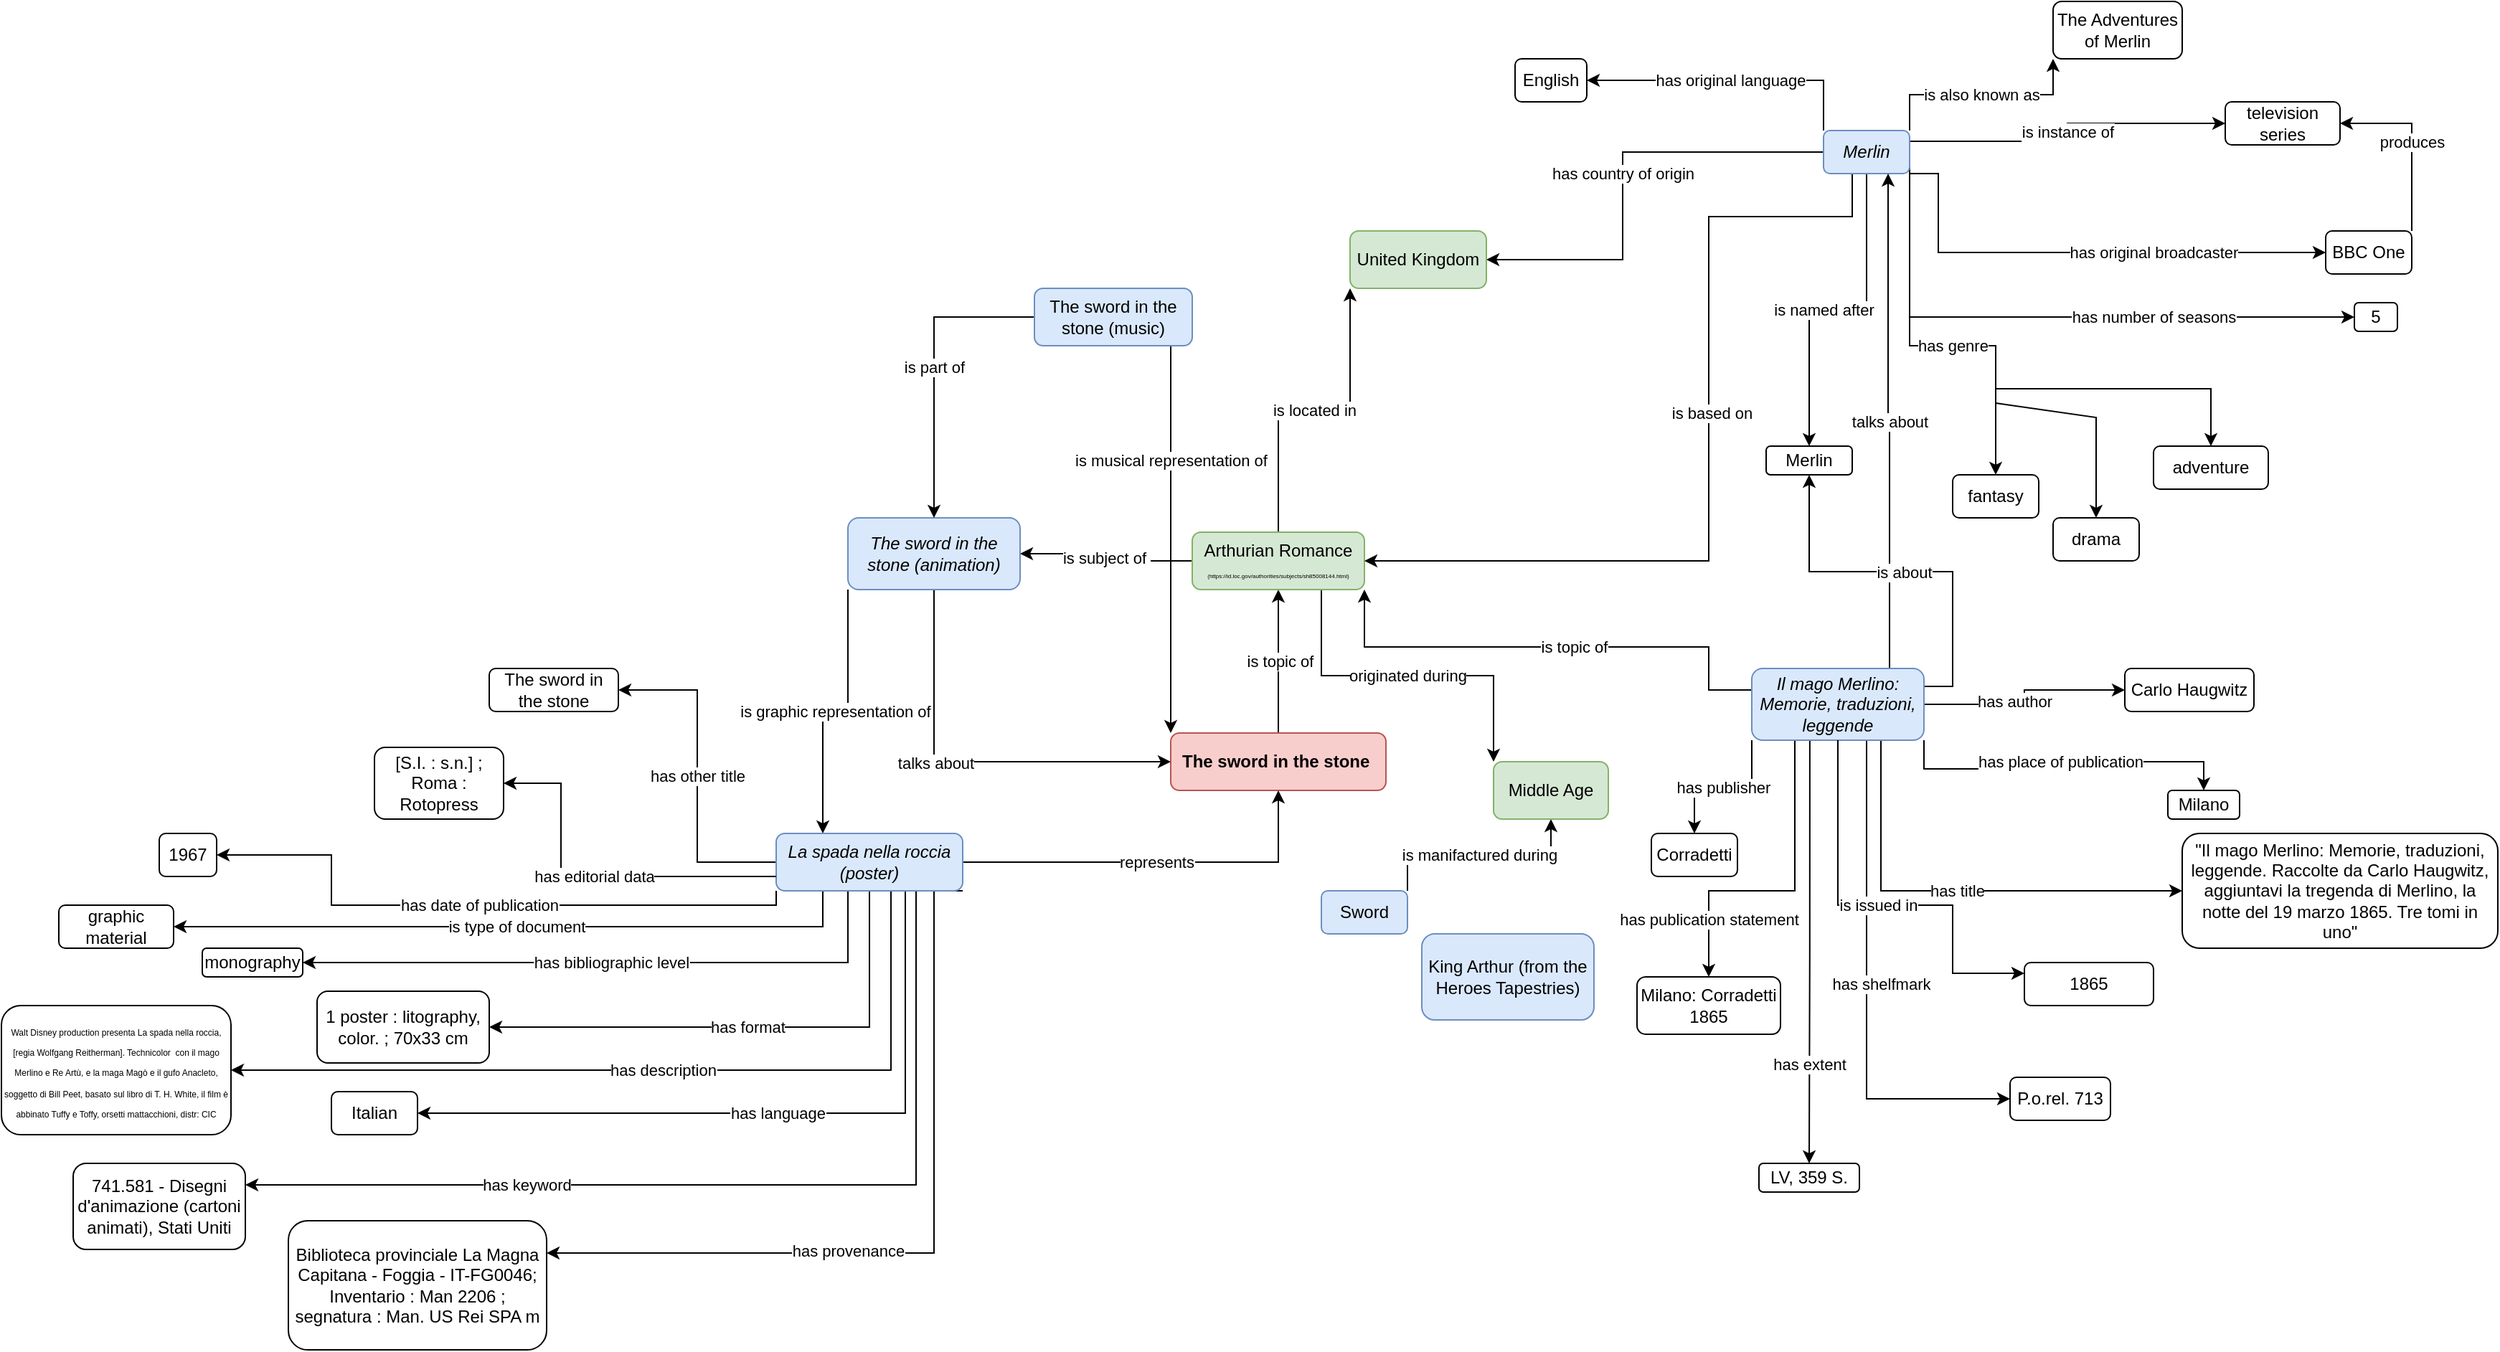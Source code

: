 <mxfile version="27.0.9">
  <diagram name="Pagina-1" id="AvLPnEBhP4OsRTwUJnNA">
    <mxGraphModel dx="701" dy="503" grid="1" gridSize="10" guides="1" tooltips="1" connect="1" arrows="1" fold="1" page="1" pageScale="1" pageWidth="1920" pageHeight="1200" math="0" shadow="0">
      <root>
        <mxCell id="0" />
        <mxCell id="1" parent="0" />
        <mxCell id="k8m9dmYCY_QNFg5Jz3ZY-7" style="edgeStyle=orthogonalEdgeStyle;rounded=0;orthogonalLoop=1;jettySize=auto;html=1;entryX=0.5;entryY=1;entryDx=0;entryDy=0;" edge="1" parent="1" source="k8m9dmYCY_QNFg5Jz3ZY-1" target="k8m9dmYCY_QNFg5Jz3ZY-4">
          <mxGeometry relative="1" as="geometry" />
        </mxCell>
        <mxCell id="k8m9dmYCY_QNFg5Jz3ZY-8" value="is topic of" style="edgeLabel;html=1;align=center;verticalAlign=middle;resizable=0;points=[];" vertex="1" connectable="0" parent="k8m9dmYCY_QNFg5Jz3ZY-7">
          <mxGeometry y="-1" relative="1" as="geometry">
            <mxPoint as="offset" />
          </mxGeometry>
        </mxCell>
        <mxCell id="k8m9dmYCY_QNFg5Jz3ZY-1" value="&lt;div&gt;&lt;div&gt;&lt;b&gt;The sword in the stone&amp;nbsp;&lt;/b&gt;&lt;/div&gt;&lt;/div&gt;" style="rounded=1;whiteSpace=wrap;html=1;fillColor=#f8cecc;strokeColor=#b85450;" vertex="1" parent="1">
          <mxGeometry x="865" y="580" width="150" height="40" as="geometry" />
        </mxCell>
        <mxCell id="k8m9dmYCY_QNFg5Jz3ZY-15" value="is subject of&amp;nbsp;" style="edgeStyle=orthogonalEdgeStyle;rounded=0;orthogonalLoop=1;jettySize=auto;html=1;" edge="1" parent="1" source="k8m9dmYCY_QNFg5Jz3ZY-4" target="k8m9dmYCY_QNFg5Jz3ZY-16">
          <mxGeometry relative="1" as="geometry">
            <mxPoint x="760" y="460" as="targetPoint" />
          </mxGeometry>
        </mxCell>
        <mxCell id="k8m9dmYCY_QNFg5Jz3ZY-34" value="originated during" style="edgeStyle=orthogonalEdgeStyle;rounded=0;orthogonalLoop=1;jettySize=auto;html=1;exitX=0.75;exitY=1;exitDx=0;exitDy=0;entryX=0;entryY=0;entryDx=0;entryDy=0;" edge="1" parent="1" source="k8m9dmYCY_QNFg5Jz3ZY-4" target="k8m9dmYCY_QNFg5Jz3ZY-32">
          <mxGeometry relative="1" as="geometry" />
        </mxCell>
        <mxCell id="k8m9dmYCY_QNFg5Jz3ZY-39" value="is located in" style="edgeStyle=orthogonalEdgeStyle;rounded=0;orthogonalLoop=1;jettySize=auto;html=1;entryX=0;entryY=1;entryDx=0;entryDy=0;" edge="1" parent="1" source="k8m9dmYCY_QNFg5Jz3ZY-4" target="k8m9dmYCY_QNFg5Jz3ZY-37">
          <mxGeometry relative="1" as="geometry" />
        </mxCell>
        <mxCell id="k8m9dmYCY_QNFg5Jz3ZY-4" value="Arthurian Romance&lt;br&gt;&lt;font style=&quot;font-size: 4px;&quot;&gt;(https://id.loc.gov/authorities/subjects/sh85008144.html)&lt;/font&gt;" style="rounded=1;whiteSpace=wrap;html=1;fillColor=#d5e8d4;strokeColor=#82b366;" vertex="1" parent="1">
          <mxGeometry x="880" y="440" width="120" height="40" as="geometry" />
        </mxCell>
        <mxCell id="k8m9dmYCY_QNFg5Jz3ZY-10" style="edgeStyle=orthogonalEdgeStyle;rounded=0;orthogonalLoop=1;jettySize=auto;html=1;entryX=1;entryY=0.5;entryDx=0;entryDy=0;" edge="1" parent="1" source="k8m9dmYCY_QNFg5Jz3ZY-9" target="k8m9dmYCY_QNFg5Jz3ZY-4">
          <mxGeometry relative="1" as="geometry">
            <Array as="points">
              <mxPoint x="1340" y="220" />
              <mxPoint x="1240" y="220" />
              <mxPoint x="1240" y="460" />
            </Array>
          </mxGeometry>
        </mxCell>
        <mxCell id="k8m9dmYCY_QNFg5Jz3ZY-11" value="is based on" style="edgeLabel;html=1;align=center;verticalAlign=middle;resizable=0;points=[];" vertex="1" connectable="0" parent="k8m9dmYCY_QNFg5Jz3ZY-10">
          <mxGeometry x="-0.127" y="2" relative="1" as="geometry">
            <mxPoint as="offset" />
          </mxGeometry>
        </mxCell>
        <mxCell id="k8m9dmYCY_QNFg5Jz3ZY-12" value="is named after" style="edgeStyle=orthogonalEdgeStyle;rounded=0;orthogonalLoop=1;jettySize=auto;html=1;" edge="1" parent="1" source="k8m9dmYCY_QNFg5Jz3ZY-9" target="k8m9dmYCY_QNFg5Jz3ZY-13">
          <mxGeometry x="0.087" relative="1" as="geometry">
            <mxPoint x="1300" y="360" as="targetPoint" />
            <mxPoint as="offset" />
          </mxGeometry>
        </mxCell>
        <mxCell id="k8m9dmYCY_QNFg5Jz3ZY-36" value="has country of origin" style="edgeStyle=orthogonalEdgeStyle;rounded=0;orthogonalLoop=1;jettySize=auto;html=1;entryX=1;entryY=0.5;entryDx=0;entryDy=0;" edge="1" parent="1" source="k8m9dmYCY_QNFg5Jz3ZY-9" target="k8m9dmYCY_QNFg5Jz3ZY-37">
          <mxGeometry x="0.001" relative="1" as="geometry">
            <mxPoint x="1175" y="270" as="targetPoint" />
            <Array as="points">
              <mxPoint x="1180" y="250" />
            </Array>
            <mxPoint as="offset" />
          </mxGeometry>
        </mxCell>
        <mxCell id="k8m9dmYCY_QNFg5Jz3ZY-41" value="is also known as" style="edgeStyle=orthogonalEdgeStyle;rounded=0;orthogonalLoop=1;jettySize=auto;html=1;exitX=1;exitY=0;exitDx=0;exitDy=0;entryX=0;entryY=1;entryDx=0;entryDy=0;" edge="1" parent="1" source="k8m9dmYCY_QNFg5Jz3ZY-9" target="k8m9dmYCY_QNFg5Jz3ZY-40">
          <mxGeometry relative="1" as="geometry" />
        </mxCell>
        <mxCell id="k8m9dmYCY_QNFg5Jz3ZY-43" value="is instance of" style="edgeStyle=orthogonalEdgeStyle;rounded=0;orthogonalLoop=1;jettySize=auto;html=1;exitX=1;exitY=0.25;exitDx=0;exitDy=0;entryX=0;entryY=0.5;entryDx=0;entryDy=0;" edge="1" parent="1" source="k8m9dmYCY_QNFg5Jz3ZY-9" target="k8m9dmYCY_QNFg5Jz3ZY-42">
          <mxGeometry relative="1" as="geometry" />
        </mxCell>
        <mxCell id="k8m9dmYCY_QNFg5Jz3ZY-47" value="has original broadcaster" style="edgeStyle=orthogonalEdgeStyle;rounded=0;orthogonalLoop=1;jettySize=auto;html=1;exitX=1;exitY=1;exitDx=0;exitDy=0;entryX=0;entryY=0.5;entryDx=0;entryDy=0;" edge="1" parent="1" source="k8m9dmYCY_QNFg5Jz3ZY-9" target="k8m9dmYCY_QNFg5Jz3ZY-46">
          <mxGeometry x="0.301" relative="1" as="geometry">
            <Array as="points">
              <mxPoint x="1400" y="190" />
              <mxPoint x="1400" y="245" />
            </Array>
            <mxPoint as="offset" />
          </mxGeometry>
        </mxCell>
        <mxCell id="k8m9dmYCY_QNFg5Jz3ZY-48" value="has number of seasons" style="edgeStyle=orthogonalEdgeStyle;rounded=0;orthogonalLoop=1;jettySize=auto;html=1;exitX=1;exitY=1;exitDx=0;exitDy=0;entryX=0;entryY=0.5;entryDx=0;entryDy=0;" edge="1" parent="1" source="k8m9dmYCY_QNFg5Jz3ZY-9" target="k8m9dmYCY_QNFg5Jz3ZY-45">
          <mxGeometry x="0.317" relative="1" as="geometry">
            <mxPoint as="offset" />
          </mxGeometry>
        </mxCell>
        <mxCell id="k8m9dmYCY_QNFg5Jz3ZY-50" value="has original language" style="edgeStyle=orthogonalEdgeStyle;rounded=0;orthogonalLoop=1;jettySize=auto;html=1;exitX=0;exitY=0;exitDx=0;exitDy=0;entryX=1;entryY=0.5;entryDx=0;entryDy=0;" edge="1" parent="1" source="k8m9dmYCY_QNFg5Jz3ZY-9" target="k8m9dmYCY_QNFg5Jz3ZY-51">
          <mxGeometry relative="1" as="geometry">
            <mxPoint x="1210" y="130" as="targetPoint" />
          </mxGeometry>
        </mxCell>
        <mxCell id="k8m9dmYCY_QNFg5Jz3ZY-52" value="has genre" style="edgeStyle=orthogonalEdgeStyle;rounded=0;orthogonalLoop=1;jettySize=auto;html=1;exitX=1;exitY=0.5;exitDx=0;exitDy=0;entryX=0.5;entryY=0;entryDx=0;entryDy=0;" edge="1" parent="1" source="k8m9dmYCY_QNFg5Jz3ZY-9" target="k8m9dmYCY_QNFg5Jz3ZY-53">
          <mxGeometry x="0.158" relative="1" as="geometry">
            <mxPoint x="1530" y="350" as="targetPoint" />
            <Array as="points">
              <mxPoint x="1380" y="310" />
              <mxPoint x="1440" y="310" />
            </Array>
            <mxPoint as="offset" />
          </mxGeometry>
        </mxCell>
        <mxCell id="k8m9dmYCY_QNFg5Jz3ZY-9" value="&lt;i&gt;Merlin&lt;/i&gt;" style="rounded=1;whiteSpace=wrap;html=1;fillColor=#dae8fc;strokeColor=#6c8ebf;" vertex="1" parent="1">
          <mxGeometry x="1320" y="160" width="60" height="30" as="geometry" />
        </mxCell>
        <mxCell id="k8m9dmYCY_QNFg5Jz3ZY-13" value="Merlin" style="rounded=1;whiteSpace=wrap;html=1;" vertex="1" parent="1">
          <mxGeometry x="1280" y="380" width="60" height="20" as="geometry" />
        </mxCell>
        <mxCell id="k8m9dmYCY_QNFg5Jz3ZY-17" style="edgeStyle=orthogonalEdgeStyle;rounded=0;orthogonalLoop=1;jettySize=auto;html=1;entryX=0;entryY=0.5;entryDx=0;entryDy=0;exitX=0.5;exitY=1;exitDx=0;exitDy=0;" edge="1" parent="1" source="k8m9dmYCY_QNFg5Jz3ZY-16" target="k8m9dmYCY_QNFg5Jz3ZY-1">
          <mxGeometry relative="1" as="geometry" />
        </mxCell>
        <mxCell id="k8m9dmYCY_QNFg5Jz3ZY-18" value="talks about" style="edgeLabel;html=1;align=center;verticalAlign=middle;resizable=0;points=[];" vertex="1" connectable="0" parent="k8m9dmYCY_QNFg5Jz3ZY-17">
          <mxGeometry x="-0.156" y="-1" relative="1" as="geometry">
            <mxPoint as="offset" />
          </mxGeometry>
        </mxCell>
        <mxCell id="k8m9dmYCY_QNFg5Jz3ZY-20" value="is graphic representation of" style="edgeStyle=orthogonalEdgeStyle;rounded=0;orthogonalLoop=1;jettySize=auto;html=1;entryX=0.25;entryY=0;entryDx=0;entryDy=0;exitX=0;exitY=1;exitDx=0;exitDy=0;" edge="1" parent="1" source="k8m9dmYCY_QNFg5Jz3ZY-16" target="k8m9dmYCY_QNFg5Jz3ZY-19">
          <mxGeometry relative="1" as="geometry" />
        </mxCell>
        <mxCell id="k8m9dmYCY_QNFg5Jz3ZY-16" value="&lt;i&gt;The sword in the stone (animation)&lt;/i&gt;" style="rounded=1;whiteSpace=wrap;html=1;fillColor=#dae8fc;strokeColor=#6c8ebf;" vertex="1" parent="1">
          <mxGeometry x="640" y="430" width="120" height="50" as="geometry" />
        </mxCell>
        <mxCell id="k8m9dmYCY_QNFg5Jz3ZY-21" value="represents" style="edgeStyle=orthogonalEdgeStyle;rounded=0;orthogonalLoop=1;jettySize=auto;html=1;entryX=0.5;entryY=1;entryDx=0;entryDy=0;" edge="1" parent="1" source="k8m9dmYCY_QNFg5Jz3ZY-19" target="k8m9dmYCY_QNFg5Jz3ZY-1">
          <mxGeometry relative="1" as="geometry" />
        </mxCell>
        <mxCell id="k8m9dmYCY_QNFg5Jz3ZY-85" value="has other title" style="edgeStyle=orthogonalEdgeStyle;rounded=0;orthogonalLoop=1;jettySize=auto;html=1;entryX=1;entryY=0.5;entryDx=0;entryDy=0;" edge="1" parent="1" source="k8m9dmYCY_QNFg5Jz3ZY-19" target="k8m9dmYCY_QNFg5Jz3ZY-84">
          <mxGeometry relative="1" as="geometry" />
        </mxCell>
        <mxCell id="k8m9dmYCY_QNFg5Jz3ZY-89" value="has date of publication" style="edgeStyle=orthogonalEdgeStyle;rounded=0;orthogonalLoop=1;jettySize=auto;html=1;entryX=1;entryY=0.5;entryDx=0;entryDy=0;exitX=0;exitY=1;exitDx=0;exitDy=0;" edge="1" parent="1" source="k8m9dmYCY_QNFg5Jz3ZY-19" target="k8m9dmYCY_QNFg5Jz3ZY-88">
          <mxGeometry relative="1" as="geometry">
            <Array as="points">
              <mxPoint x="590" y="700" />
              <mxPoint x="280" y="700" />
              <mxPoint x="280" y="665" />
            </Array>
          </mxGeometry>
        </mxCell>
        <mxCell id="k8m9dmYCY_QNFg5Jz3ZY-91" value="is type of document" style="edgeStyle=orthogonalEdgeStyle;rounded=0;orthogonalLoop=1;jettySize=auto;html=1;exitX=0.25;exitY=1;exitDx=0;exitDy=0;entryX=1;entryY=0.5;entryDx=0;entryDy=0;" edge="1" parent="1" source="k8m9dmYCY_QNFg5Jz3ZY-19" target="k8m9dmYCY_QNFg5Jz3ZY-90">
          <mxGeometry relative="1" as="geometry">
            <Array as="points">
              <mxPoint x="622" y="715" />
            </Array>
          </mxGeometry>
        </mxCell>
        <mxCell id="k8m9dmYCY_QNFg5Jz3ZY-98" value="has bibliographic level" style="edgeStyle=orthogonalEdgeStyle;rounded=0;orthogonalLoop=1;jettySize=auto;html=1;entryX=1;entryY=0.5;entryDx=0;entryDy=0;" edge="1" parent="1" source="k8m9dmYCY_QNFg5Jz3ZY-19" target="k8m9dmYCY_QNFg5Jz3ZY-92">
          <mxGeometry relative="1" as="geometry">
            <Array as="points">
              <mxPoint x="640" y="740" />
            </Array>
          </mxGeometry>
        </mxCell>
        <mxCell id="k8m9dmYCY_QNFg5Jz3ZY-99" value="has format" style="edgeStyle=orthogonalEdgeStyle;rounded=0;orthogonalLoop=1;jettySize=auto;html=1;entryX=1;entryY=0.5;entryDx=0;entryDy=0;" edge="1" parent="1" source="k8m9dmYCY_QNFg5Jz3ZY-19" target="k8m9dmYCY_QNFg5Jz3ZY-93">
          <mxGeometry relative="1" as="geometry">
            <Array as="points">
              <mxPoint x="655" y="785" />
            </Array>
          </mxGeometry>
        </mxCell>
        <mxCell id="k8m9dmYCY_QNFg5Jz3ZY-100" value="has description" style="edgeStyle=orthogonalEdgeStyle;rounded=0;orthogonalLoop=1;jettySize=auto;html=1;exitX=0.75;exitY=1;exitDx=0;exitDy=0;entryX=1;entryY=0.5;entryDx=0;entryDy=0;" edge="1" parent="1" source="k8m9dmYCY_QNFg5Jz3ZY-19" target="k8m9dmYCY_QNFg5Jz3ZY-94">
          <mxGeometry relative="1" as="geometry">
            <Array as="points">
              <mxPoint x="670" y="690" />
              <mxPoint x="670" y="815" />
            </Array>
          </mxGeometry>
        </mxCell>
        <mxCell id="k8m9dmYCY_QNFg5Jz3ZY-101" value="has language" style="edgeStyle=orthogonalEdgeStyle;rounded=0;orthogonalLoop=1;jettySize=auto;html=1;exitX=0.75;exitY=1;exitDx=0;exitDy=0;entryX=1;entryY=0.5;entryDx=0;entryDy=0;" edge="1" parent="1" source="k8m9dmYCY_QNFg5Jz3ZY-19" target="k8m9dmYCY_QNFg5Jz3ZY-95">
          <mxGeometry relative="1" as="geometry">
            <Array as="points">
              <mxPoint x="680" y="690" />
              <mxPoint x="680" y="845" />
            </Array>
          </mxGeometry>
        </mxCell>
        <mxCell id="k8m9dmYCY_QNFg5Jz3ZY-102" value="has keyword" style="edgeStyle=orthogonalEdgeStyle;rounded=0;orthogonalLoop=1;jettySize=auto;html=1;exitX=0.75;exitY=1;exitDx=0;exitDy=0;entryX=1;entryY=0.25;entryDx=0;entryDy=0;" edge="1" parent="1" source="k8m9dmYCY_QNFg5Jz3ZY-19" target="k8m9dmYCY_QNFg5Jz3ZY-96">
          <mxGeometry x="0.418" relative="1" as="geometry">
            <mxPoint as="offset" />
          </mxGeometry>
        </mxCell>
        <mxCell id="k8m9dmYCY_QNFg5Jz3ZY-103" value="has provenance" style="edgeStyle=orthogonalEdgeStyle;rounded=0;orthogonalLoop=1;jettySize=auto;html=1;exitX=1;exitY=1;exitDx=0;exitDy=0;entryX=1;entryY=0.25;entryDx=0;entryDy=0;" edge="1" parent="1" source="k8m9dmYCY_QNFg5Jz3ZY-19" target="k8m9dmYCY_QNFg5Jz3ZY-97">
          <mxGeometry x="0.226" y="-2" relative="1" as="geometry">
            <Array as="points">
              <mxPoint x="700" y="690" />
              <mxPoint x="700" y="942" />
            </Array>
            <mxPoint as="offset" />
          </mxGeometry>
        </mxCell>
        <mxCell id="k8m9dmYCY_QNFg5Jz3ZY-19" value="&lt;i&gt;La spada nella roccia (poster)&lt;/i&gt;" style="rounded=1;whiteSpace=wrap;html=1;fillColor=#dae8fc;strokeColor=#6c8ebf;" vertex="1" parent="1">
          <mxGeometry x="590" y="650" width="130" height="40" as="geometry" />
        </mxCell>
        <mxCell id="k8m9dmYCY_QNFg5Jz3ZY-24" value="talks about" style="edgeStyle=orthogonalEdgeStyle;rounded=0;orthogonalLoop=1;jettySize=auto;html=1;entryX=0.75;entryY=1;entryDx=0;entryDy=0;exitX=0.8;exitY=0;exitDx=0;exitDy=0;exitPerimeter=0;" edge="1" parent="1" source="k8m9dmYCY_QNFg5Jz3ZY-23" target="k8m9dmYCY_QNFg5Jz3ZY-9">
          <mxGeometry relative="1" as="geometry" />
        </mxCell>
        <mxCell id="k8m9dmYCY_QNFg5Jz3ZY-25" value="is topic of" style="edgeStyle=orthogonalEdgeStyle;rounded=0;orthogonalLoop=1;jettySize=auto;html=1;entryX=1;entryY=1;entryDx=0;entryDy=0;exitX=0;exitY=0.5;exitDx=0;exitDy=0;" edge="1" parent="1" source="k8m9dmYCY_QNFg5Jz3ZY-23" target="k8m9dmYCY_QNFg5Jz3ZY-4">
          <mxGeometry x="-0.059" relative="1" as="geometry">
            <mxPoint x="1260" y="550" as="sourcePoint" />
            <Array as="points">
              <mxPoint x="1240" y="550" />
              <mxPoint x="1240" y="520" />
              <mxPoint x="1000" y="520" />
            </Array>
            <mxPoint as="offset" />
          </mxGeometry>
        </mxCell>
        <mxCell id="k8m9dmYCY_QNFg5Jz3ZY-26" value="is about" style="edgeStyle=orthogonalEdgeStyle;rounded=0;orthogonalLoop=1;jettySize=auto;html=1;entryX=0.5;entryY=1;entryDx=0;entryDy=0;exitX=1;exitY=0.25;exitDx=0;exitDy=0;" edge="1" parent="1" source="k8m9dmYCY_QNFg5Jz3ZY-23" target="k8m9dmYCY_QNFg5Jz3ZY-13">
          <mxGeometry relative="1" as="geometry">
            <mxPoint x="1290" y="510" as="targetPoint" />
          </mxGeometry>
        </mxCell>
        <mxCell id="k8m9dmYCY_QNFg5Jz3ZY-61" style="edgeStyle=orthogonalEdgeStyle;rounded=0;orthogonalLoop=1;jettySize=auto;html=1;" edge="1" parent="1" source="k8m9dmYCY_QNFg5Jz3ZY-23" target="k8m9dmYCY_QNFg5Jz3ZY-62">
          <mxGeometry relative="1" as="geometry">
            <mxPoint x="1480" y="550" as="targetPoint" />
          </mxGeometry>
        </mxCell>
        <mxCell id="k8m9dmYCY_QNFg5Jz3ZY-63" value="has author" style="edgeLabel;html=1;align=center;verticalAlign=middle;resizable=0;points=[];" vertex="1" connectable="0" parent="k8m9dmYCY_QNFg5Jz3ZY-61">
          <mxGeometry x="-0.169" y="2" relative="1" as="geometry">
            <mxPoint as="offset" />
          </mxGeometry>
        </mxCell>
        <mxCell id="k8m9dmYCY_QNFg5Jz3ZY-65" value="has place of publication" style="edgeStyle=orthogonalEdgeStyle;rounded=0;orthogonalLoop=1;jettySize=auto;html=1;exitX=1;exitY=1;exitDx=0;exitDy=0;entryX=0.5;entryY=0;entryDx=0;entryDy=0;" edge="1" parent="1" source="k8m9dmYCY_QNFg5Jz3ZY-23" target="k8m9dmYCY_QNFg5Jz3ZY-64">
          <mxGeometry relative="1" as="geometry" />
        </mxCell>
        <mxCell id="k8m9dmYCY_QNFg5Jz3ZY-67" value="has title" style="edgeStyle=orthogonalEdgeStyle;rounded=0;orthogonalLoop=1;jettySize=auto;html=1;exitX=0.75;exitY=1;exitDx=0;exitDy=0;entryX=0;entryY=0.5;entryDx=0;entryDy=0;" edge="1" parent="1" source="k8m9dmYCY_QNFg5Jz3ZY-23" target="k8m9dmYCY_QNFg5Jz3ZY-66">
          <mxGeometry relative="1" as="geometry" />
        </mxCell>
        <mxCell id="k8m9dmYCY_QNFg5Jz3ZY-74" value="has publisher" style="edgeStyle=orthogonalEdgeStyle;rounded=0;orthogonalLoop=1;jettySize=auto;html=1;exitX=0;exitY=1;exitDx=0;exitDy=0;" edge="1" parent="1" source="k8m9dmYCY_QNFg5Jz3ZY-23" target="k8m9dmYCY_QNFg5Jz3ZY-73">
          <mxGeometry relative="1" as="geometry" />
        </mxCell>
        <mxCell id="k8m9dmYCY_QNFg5Jz3ZY-75" value="has publication statement" style="edgeStyle=orthogonalEdgeStyle;rounded=0;orthogonalLoop=1;jettySize=auto;html=1;exitX=0.25;exitY=1;exitDx=0;exitDy=0;" edge="1" parent="1" source="k8m9dmYCY_QNFg5Jz3ZY-23" target="k8m9dmYCY_QNFg5Jz3ZY-72">
          <mxGeometry x="0.644" relative="1" as="geometry">
            <Array as="points">
              <mxPoint x="1300" y="690" />
              <mxPoint x="1240" y="690" />
            </Array>
            <mxPoint as="offset" />
          </mxGeometry>
        </mxCell>
        <mxCell id="k8m9dmYCY_QNFg5Jz3ZY-77" style="edgeStyle=orthogonalEdgeStyle;rounded=0;orthogonalLoop=1;jettySize=auto;html=1;exitX=0.613;exitY=0.983;exitDx=0;exitDy=0;entryX=0;entryY=0.5;entryDx=0;entryDy=0;exitPerimeter=0;" edge="1" parent="1" source="k8m9dmYCY_QNFg5Jz3ZY-23" target="k8m9dmYCY_QNFg5Jz3ZY-70">
          <mxGeometry relative="1" as="geometry">
            <Array as="points">
              <mxPoint x="1350" y="584" />
              <mxPoint x="1350" y="835" />
            </Array>
          </mxGeometry>
        </mxCell>
        <mxCell id="k8m9dmYCY_QNFg5Jz3ZY-79" value="has shelfmark" style="edgeLabel;html=1;align=center;verticalAlign=middle;resizable=0;points=[];" vertex="1" connectable="0" parent="k8m9dmYCY_QNFg5Jz3ZY-77">
          <mxGeometry x="-0.139" relative="1" as="geometry">
            <mxPoint x="10" y="23" as="offset" />
          </mxGeometry>
        </mxCell>
        <mxCell id="k8m9dmYCY_QNFg5Jz3ZY-78" style="edgeStyle=orthogonalEdgeStyle;rounded=0;orthogonalLoop=1;jettySize=auto;html=1;entryX=0.5;entryY=0;entryDx=0;entryDy=0;exitX=0.337;exitY=1.006;exitDx=0;exitDy=0;exitPerimeter=0;" edge="1" parent="1" source="k8m9dmYCY_QNFg5Jz3ZY-23" target="k8m9dmYCY_QNFg5Jz3ZY-71">
          <mxGeometry relative="1" as="geometry">
            <mxPoint x="1313" y="620" as="sourcePoint" />
            <mxPoint x="1307.85" y="870.45" as="targetPoint" />
          </mxGeometry>
        </mxCell>
        <mxCell id="k8m9dmYCY_QNFg5Jz3ZY-81" value="has extent" style="edgeLabel;html=1;align=center;verticalAlign=middle;resizable=0;points=[];" vertex="1" connectable="0" parent="k8m9dmYCY_QNFg5Jz3ZY-78">
          <mxGeometry x="0.331" y="1" relative="1" as="geometry">
            <mxPoint x="-1" y="29" as="offset" />
          </mxGeometry>
        </mxCell>
        <mxCell id="k8m9dmYCY_QNFg5Jz3ZY-23" value="&lt;i&gt;Il mago Merlino: Memorie, traduzioni, leggende&lt;/i&gt;" style="rounded=1;whiteSpace=wrap;html=1;fillColor=#dae8fc;strokeColor=#6c8ebf;" vertex="1" parent="1">
          <mxGeometry x="1270" y="535" width="120" height="50" as="geometry" />
        </mxCell>
        <mxCell id="k8m9dmYCY_QNFg5Jz3ZY-33" value="is manifactured during" style="edgeStyle=orthogonalEdgeStyle;rounded=0;orthogonalLoop=1;jettySize=auto;html=1;exitX=1;exitY=0;exitDx=0;exitDy=0;" edge="1" parent="1" source="k8m9dmYCY_QNFg5Jz3ZY-27" target="k8m9dmYCY_QNFg5Jz3ZY-32">
          <mxGeometry x="-0.001" relative="1" as="geometry">
            <mxPoint as="offset" />
          </mxGeometry>
        </mxCell>
        <mxCell id="k8m9dmYCY_QNFg5Jz3ZY-27" value="Sword" style="rounded=1;whiteSpace=wrap;html=1;fillColor=#dae8fc;strokeColor=#6c8ebf;" vertex="1" parent="1">
          <mxGeometry x="970" y="690" width="60" height="30" as="geometry" />
        </mxCell>
        <mxCell id="k8m9dmYCY_QNFg5Jz3ZY-28" value="King Arthur (from the Heroes Tapestries)" style="rounded=1;whiteSpace=wrap;html=1;fillColor=#dae8fc;strokeColor=#6c8ebf;" vertex="1" parent="1">
          <mxGeometry x="1040" y="720" width="120" height="60" as="geometry" />
        </mxCell>
        <mxCell id="k8m9dmYCY_QNFg5Jz3ZY-30" value="is part of" style="edgeStyle=orthogonalEdgeStyle;rounded=0;orthogonalLoop=1;jettySize=auto;html=1;" edge="1" parent="1" source="k8m9dmYCY_QNFg5Jz3ZY-29" target="k8m9dmYCY_QNFg5Jz3ZY-16">
          <mxGeometry relative="1" as="geometry" />
        </mxCell>
        <mxCell id="k8m9dmYCY_QNFg5Jz3ZY-31" value="is musical representation of" style="edgeStyle=orthogonalEdgeStyle;rounded=0;orthogonalLoop=1;jettySize=auto;html=1;entryX=0;entryY=0;entryDx=0;entryDy=0;" edge="1" parent="1" source="k8m9dmYCY_QNFg5Jz3ZY-29" target="k8m9dmYCY_QNFg5Jz3ZY-1">
          <mxGeometry x="-0.407" relative="1" as="geometry">
            <Array as="points">
              <mxPoint x="865" y="370" />
              <mxPoint x="865" y="370" />
            </Array>
            <mxPoint as="offset" />
          </mxGeometry>
        </mxCell>
        <mxCell id="k8m9dmYCY_QNFg5Jz3ZY-29" value="The sword in the stone (music)" style="rounded=1;whiteSpace=wrap;html=1;fillColor=#dae8fc;strokeColor=#6c8ebf;" vertex="1" parent="1">
          <mxGeometry x="770" y="270" width="110" height="40" as="geometry" />
        </mxCell>
        <mxCell id="k8m9dmYCY_QNFg5Jz3ZY-32" value="Middle Age" style="rounded=1;whiteSpace=wrap;html=1;fillColor=#d5e8d4;strokeColor=#82b366;" vertex="1" parent="1">
          <mxGeometry x="1090" y="600" width="80" height="40" as="geometry" />
        </mxCell>
        <mxCell id="k8m9dmYCY_QNFg5Jz3ZY-37" value="United Kingdom" style="rounded=1;whiteSpace=wrap;html=1;fillColor=#d5e8d4;strokeColor=#82b366;" vertex="1" parent="1">
          <mxGeometry x="990" y="230" width="95" height="40" as="geometry" />
        </mxCell>
        <mxCell id="k8m9dmYCY_QNFg5Jz3ZY-40" value="The Adventures of Merlin" style="rounded=1;whiteSpace=wrap;html=1;" vertex="1" parent="1">
          <mxGeometry x="1480" y="70" width="90" height="40" as="geometry" />
        </mxCell>
        <mxCell id="k8m9dmYCY_QNFg5Jz3ZY-42" value="television series" style="rounded=1;whiteSpace=wrap;html=1;" vertex="1" parent="1">
          <mxGeometry x="1600" y="140" width="80" height="30" as="geometry" />
        </mxCell>
        <mxCell id="k8m9dmYCY_QNFg5Jz3ZY-45" value="5" style="rounded=1;whiteSpace=wrap;html=1;" vertex="1" parent="1">
          <mxGeometry x="1690" y="280" width="30" height="20" as="geometry" />
        </mxCell>
        <mxCell id="k8m9dmYCY_QNFg5Jz3ZY-49" value="produces" style="edgeStyle=orthogonalEdgeStyle;rounded=0;orthogonalLoop=1;jettySize=auto;html=1;exitX=1;exitY=0;exitDx=0;exitDy=0;entryX=1;entryY=0.5;entryDx=0;entryDy=0;" edge="1" parent="1" source="k8m9dmYCY_QNFg5Jz3ZY-46" target="k8m9dmYCY_QNFg5Jz3ZY-42">
          <mxGeometry relative="1" as="geometry" />
        </mxCell>
        <mxCell id="k8m9dmYCY_QNFg5Jz3ZY-46" value="BBC One" style="rounded=1;whiteSpace=wrap;html=1;" vertex="1" parent="1">
          <mxGeometry x="1670" y="230" width="60" height="30" as="geometry" />
        </mxCell>
        <mxCell id="k8m9dmYCY_QNFg5Jz3ZY-51" value="English" style="rounded=1;whiteSpace=wrap;html=1;" vertex="1" parent="1">
          <mxGeometry x="1105" y="110" width="50" height="30" as="geometry" />
        </mxCell>
        <mxCell id="k8m9dmYCY_QNFg5Jz3ZY-53" value="fantasy" style="rounded=1;whiteSpace=wrap;html=1;" vertex="1" parent="1">
          <mxGeometry x="1410" y="400" width="60" height="30" as="geometry" />
        </mxCell>
        <mxCell id="k8m9dmYCY_QNFg5Jz3ZY-55" value="drama" style="rounded=1;whiteSpace=wrap;html=1;" vertex="1" parent="1">
          <mxGeometry x="1480" y="430" width="60" height="30" as="geometry" />
        </mxCell>
        <mxCell id="k8m9dmYCY_QNFg5Jz3ZY-56" value="adventure" style="rounded=1;whiteSpace=wrap;html=1;" vertex="1" parent="1">
          <mxGeometry x="1550" y="380" width="80" height="30" as="geometry" />
        </mxCell>
        <mxCell id="k8m9dmYCY_QNFg5Jz3ZY-57" value="" style="endArrow=classic;html=1;rounded=0;entryX=0.5;entryY=0;entryDx=0;entryDy=0;" edge="1" parent="1" target="k8m9dmYCY_QNFg5Jz3ZY-55">
          <mxGeometry width="50" height="50" relative="1" as="geometry">
            <mxPoint x="1440" y="350" as="sourcePoint" />
            <mxPoint x="1570" y="270" as="targetPoint" />
            <Array as="points">
              <mxPoint x="1510" y="360" />
            </Array>
          </mxGeometry>
        </mxCell>
        <mxCell id="k8m9dmYCY_QNFg5Jz3ZY-58" value="" style="endArrow=classic;html=1;rounded=0;entryX=0.5;entryY=0;entryDx=0;entryDy=0;" edge="1" parent="1">
          <mxGeometry width="50" height="50" relative="1" as="geometry">
            <mxPoint x="1440" y="340" as="sourcePoint" />
            <mxPoint x="1590" y="380" as="targetPoint" />
            <Array as="points">
              <mxPoint x="1590" y="340" />
            </Array>
          </mxGeometry>
        </mxCell>
        <mxCell id="k8m9dmYCY_QNFg5Jz3ZY-62" value="Carlo Haugwitz" style="rounded=1;whiteSpace=wrap;html=1;" vertex="1" parent="1">
          <mxGeometry x="1530" y="535" width="90" height="30" as="geometry" />
        </mxCell>
        <mxCell id="k8m9dmYCY_QNFg5Jz3ZY-64" value="Milano" style="rounded=1;whiteSpace=wrap;html=1;" vertex="1" parent="1">
          <mxGeometry x="1560" y="620" width="50" height="20" as="geometry" />
        </mxCell>
        <mxCell id="k8m9dmYCY_QNFg5Jz3ZY-66" value="&quot;Il mago Merlino: Memorie, traduzioni, leggende. Raccolte da Carlo Haugwitz, aggiuntavi la tregenda di Merlino, la notte del 19 marzo 1865. Tre tomi in uno&quot;" style="rounded=1;whiteSpace=wrap;html=1;" vertex="1" parent="1">
          <mxGeometry x="1570" y="650" width="220" height="80" as="geometry" />
        </mxCell>
        <mxCell id="k8m9dmYCY_QNFg5Jz3ZY-69" value="1865" style="rounded=1;whiteSpace=wrap;html=1;" vertex="1" parent="1">
          <mxGeometry x="1460" y="740" width="90" height="30" as="geometry" />
        </mxCell>
        <mxCell id="k8m9dmYCY_QNFg5Jz3ZY-70" value="P.o.rel. 713" style="rounded=1;whiteSpace=wrap;html=1;" vertex="1" parent="1">
          <mxGeometry x="1450" y="820" width="70" height="30" as="geometry" />
        </mxCell>
        <mxCell id="k8m9dmYCY_QNFg5Jz3ZY-71" value="LV, 359 S." style="rounded=1;whiteSpace=wrap;html=1;" vertex="1" parent="1">
          <mxGeometry x="1275" y="880" width="70" height="20" as="geometry" />
        </mxCell>
        <mxCell id="k8m9dmYCY_QNFg5Jz3ZY-72" value="Milano: Corradetti 1865" style="rounded=1;whiteSpace=wrap;html=1;" vertex="1" parent="1">
          <mxGeometry x="1190" y="750" width="100" height="40" as="geometry" />
        </mxCell>
        <mxCell id="k8m9dmYCY_QNFg5Jz3ZY-73" value="Corradetti" style="rounded=1;whiteSpace=wrap;html=1;" vertex="1" parent="1">
          <mxGeometry x="1200" y="650" width="60" height="30" as="geometry" />
        </mxCell>
        <mxCell id="k8m9dmYCY_QNFg5Jz3ZY-76" value="is issued in" style="edgeStyle=orthogonalEdgeStyle;rounded=0;orthogonalLoop=1;jettySize=auto;html=1;exitX=0.5;exitY=1;exitDx=0;exitDy=0;entryX=0;entryY=0.25;entryDx=0;entryDy=0;" edge="1" parent="1" source="k8m9dmYCY_QNFg5Jz3ZY-23" target="k8m9dmYCY_QNFg5Jz3ZY-69">
          <mxGeometry x="-0.027" relative="1" as="geometry">
            <Array as="points">
              <mxPoint x="1330" y="700" />
              <mxPoint x="1410" y="700" />
              <mxPoint x="1410" y="748" />
            </Array>
            <mxPoint as="offset" />
          </mxGeometry>
        </mxCell>
        <mxCell id="k8m9dmYCY_QNFg5Jz3ZY-84" value="The sword in the stone" style="rounded=1;whiteSpace=wrap;html=1;" vertex="1" parent="1">
          <mxGeometry x="390" y="535" width="90" height="30" as="geometry" />
        </mxCell>
        <mxCell id="k8m9dmYCY_QNFg5Jz3ZY-86" value="[S.I. : s.n.] ; Roma : Rotopress" style="rounded=1;whiteSpace=wrap;html=1;" vertex="1" parent="1">
          <mxGeometry x="310" y="590" width="90" height="50" as="geometry" />
        </mxCell>
        <mxCell id="k8m9dmYCY_QNFg5Jz3ZY-87" value="has editorial data" style="edgeStyle=orthogonalEdgeStyle;rounded=0;orthogonalLoop=1;jettySize=auto;html=1;entryX=1;entryY=0.5;entryDx=0;entryDy=0;" edge="1" parent="1" source="k8m9dmYCY_QNFg5Jz3ZY-19" target="k8m9dmYCY_QNFg5Jz3ZY-86">
          <mxGeometry relative="1" as="geometry">
            <Array as="points">
              <mxPoint x="440" y="680" />
              <mxPoint x="440" y="615" />
            </Array>
          </mxGeometry>
        </mxCell>
        <mxCell id="k8m9dmYCY_QNFg5Jz3ZY-88" value="1967" style="rounded=1;whiteSpace=wrap;html=1;" vertex="1" parent="1">
          <mxGeometry x="160" y="650" width="40" height="30" as="geometry" />
        </mxCell>
        <mxCell id="k8m9dmYCY_QNFg5Jz3ZY-90" value="graphic material" style="rounded=1;whiteSpace=wrap;html=1;" vertex="1" parent="1">
          <mxGeometry x="90" y="700" width="80" height="30" as="geometry" />
        </mxCell>
        <mxCell id="k8m9dmYCY_QNFg5Jz3ZY-92" value="monography" style="rounded=1;whiteSpace=wrap;html=1;" vertex="1" parent="1">
          <mxGeometry x="190" y="730" width="70" height="20" as="geometry" />
        </mxCell>
        <mxCell id="k8m9dmYCY_QNFg5Jz3ZY-93" value="1 poster : litography, color. ; 70x33 cm" style="rounded=1;whiteSpace=wrap;html=1;" vertex="1" parent="1">
          <mxGeometry x="270" y="760" width="120" height="50" as="geometry" />
        </mxCell>
        <mxCell id="k8m9dmYCY_QNFg5Jz3ZY-94" value="&lt;span style=&quot;color: rgb(0, 0, 0); font-family: Helvetica; font-size: 6px; font-style: normal; font-variant-ligatures: normal; font-variant-caps: normal; font-weight: 400; letter-spacing: normal; orphans: 2; text-align: center; text-indent: 0px; text-transform: none; widows: 2; word-spacing: 0px; -webkit-text-stroke-width: 0px; white-space: normal; text-decoration-thickness: initial; text-decoration-style: initial; text-decoration-color: initial; float: none; display: inline !important;&quot;&gt;Walt Disney production presenta La spada nella roccia, [regia Wolfgang Reitherman]. Technicolor&amp;nbsp; con il mago Merlino e Re Artù, e la maga Magò e il gufo Anacleto, soggetto di Bill Peet, basato sul libro di T. H. White, il film è abbinato Tuffy e Toffy, orsetti mattacchioni, distr: CIC&lt;/span&gt;" style="rounded=1;whiteSpace=wrap;html=1;" vertex="1" parent="1">
          <mxGeometry x="50" y="770" width="160" height="90" as="geometry" />
        </mxCell>
        <mxCell id="k8m9dmYCY_QNFg5Jz3ZY-95" value="Italian" style="rounded=1;whiteSpace=wrap;html=1;" vertex="1" parent="1">
          <mxGeometry x="280" y="830" width="60" height="30" as="geometry" />
        </mxCell>
        <mxCell id="k8m9dmYCY_QNFg5Jz3ZY-96" value="741.581 - Disegni d&#39;animazione (cartoni animati), Stati Uniti" style="rounded=1;whiteSpace=wrap;html=1;" vertex="1" parent="1">
          <mxGeometry x="100" y="880" width="120" height="60" as="geometry" />
        </mxCell>
        <mxCell id="k8m9dmYCY_QNFg5Jz3ZY-97" value="Biblioteca provinciale La Magna Capitana - Foggia - IT-FG0046; Inventario : Man 2206 ; segnatura : Man. US Rei SPA m" style="rounded=1;whiteSpace=wrap;html=1;" vertex="1" parent="1">
          <mxGeometry x="250" y="920" width="180" height="90" as="geometry" />
        </mxCell>
      </root>
    </mxGraphModel>
  </diagram>
</mxfile>
